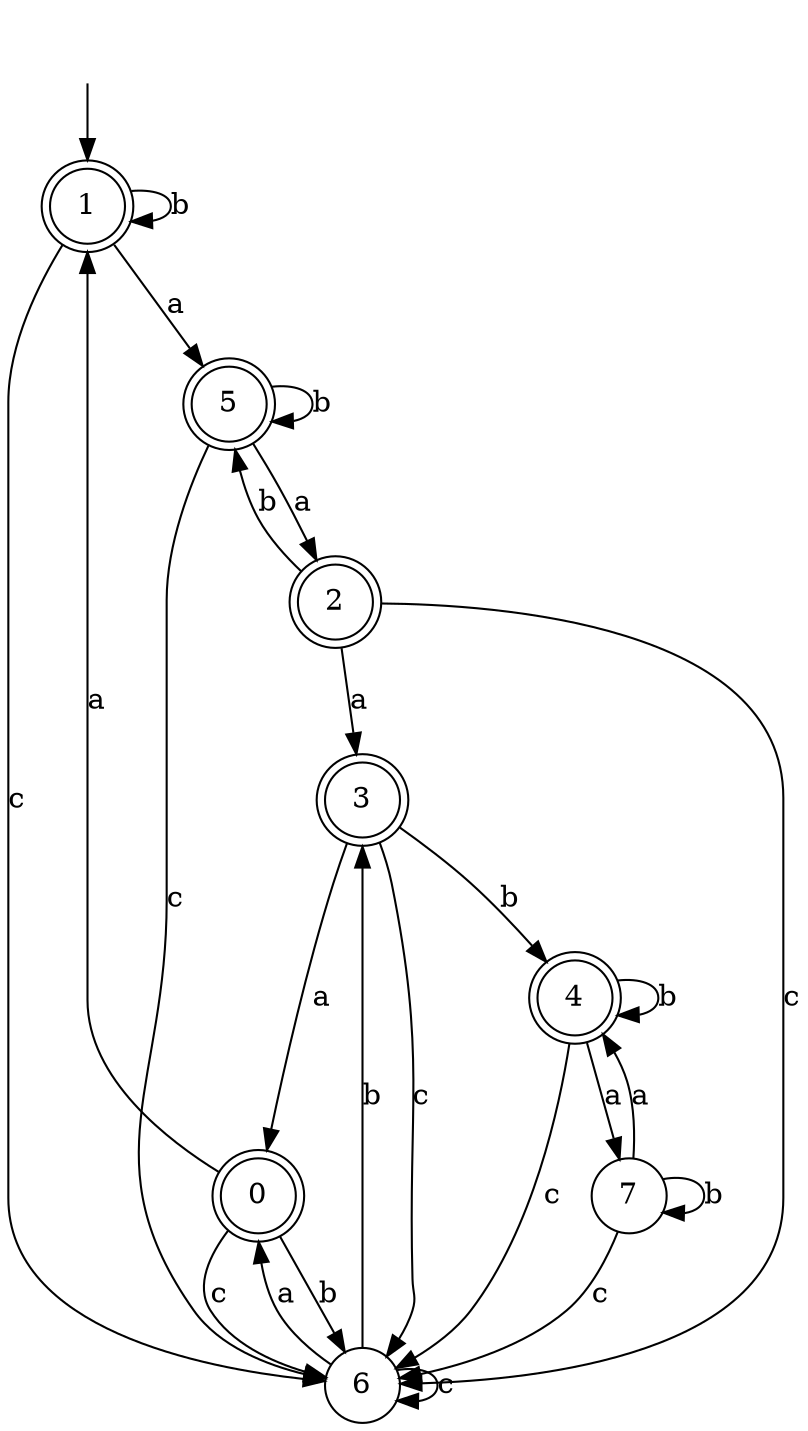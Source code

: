 digraph g {
__start [label=""shape=none]
	1[shape="doublecircle" label="1"]
	0[shape="doublecircle" label="0"]
	2[shape="doublecircle" label="2"]
	3[shape="doublecircle" label="3"]
	4[shape="doublecircle" label="4"]
	5[shape="doublecircle" label="5"]
	6[shape="circle" label="6"]
	7[shape="circle" label="7"]

__start -> 1
	0 -> 1 [label="a"]
	0 -> 6 [label="b"]
	0 -> 6 [label="c"]
	1 -> 5 [label="a"]
	1 -> 1 [label="b"]
	1 -> 6 [label="c"]
	2 -> 3 [label="a"]
	2 -> 5 [label="b"]
	2 -> 6 [label="c"]
	3 -> 0 [label="a"]
	3 -> 4 [label="b"]
	3 -> 6 [label="c"]
	4 -> 7 [label="a"]
	4 -> 4 [label="b"]
	4 -> 6 [label="c"]
	5 -> 2 [label="a"]
	5 -> 5 [label="b"]
	5 -> 6 [label="c"]
	6 -> 0 [label="a"]
	6 -> 3 [label="b"]
	6 -> 6 [label="c"]
	7 -> 4 [label="a"]
	7 -> 7 [label="b"]
	7 -> 6 [label="c"]
}
